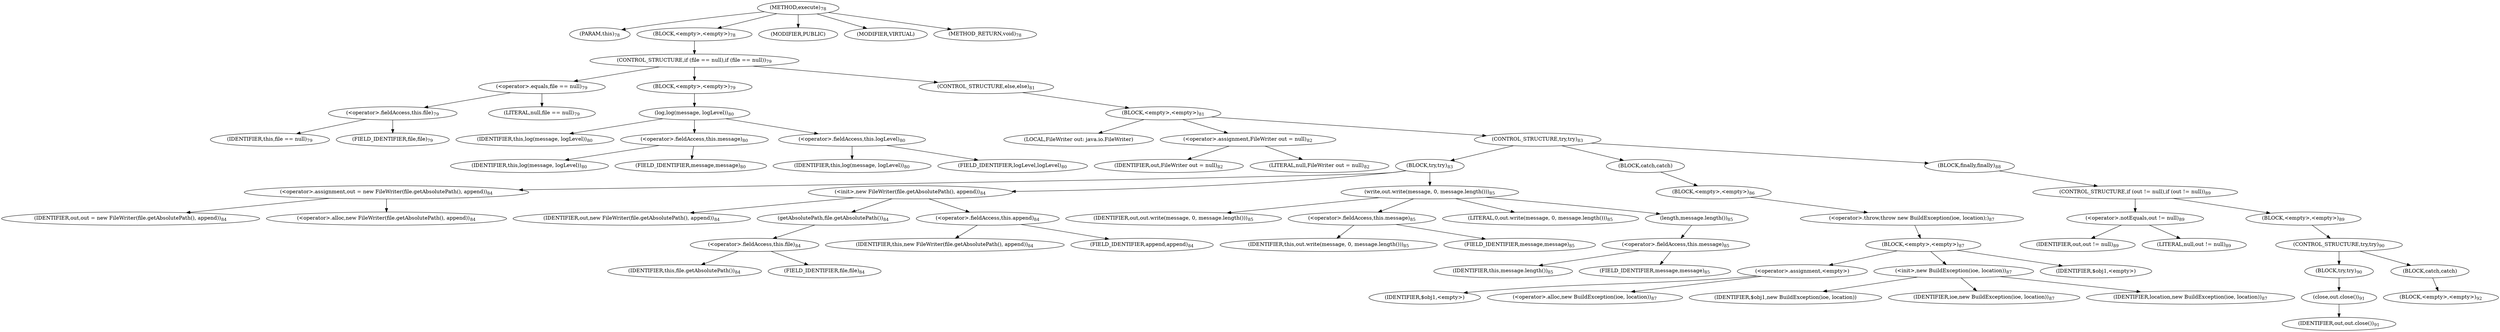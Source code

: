 digraph "execute" {  
"33" [label = <(METHOD,execute)<SUB>78</SUB>> ]
"4" [label = <(PARAM,this)<SUB>78</SUB>> ]
"34" [label = <(BLOCK,&lt;empty&gt;,&lt;empty&gt;)<SUB>78</SUB>> ]
"35" [label = <(CONTROL_STRUCTURE,if (file == null),if (file == null))<SUB>79</SUB>> ]
"36" [label = <(&lt;operator&gt;.equals,file == null)<SUB>79</SUB>> ]
"37" [label = <(&lt;operator&gt;.fieldAccess,this.file)<SUB>79</SUB>> ]
"38" [label = <(IDENTIFIER,this,file == null)<SUB>79</SUB>> ]
"39" [label = <(FIELD_IDENTIFIER,file,file)<SUB>79</SUB>> ]
"40" [label = <(LITERAL,null,file == null)<SUB>79</SUB>> ]
"41" [label = <(BLOCK,&lt;empty&gt;,&lt;empty&gt;)<SUB>79</SUB>> ]
"42" [label = <(log,log(message, logLevel))<SUB>80</SUB>> ]
"3" [label = <(IDENTIFIER,this,log(message, logLevel))<SUB>80</SUB>> ]
"43" [label = <(&lt;operator&gt;.fieldAccess,this.message)<SUB>80</SUB>> ]
"44" [label = <(IDENTIFIER,this,log(message, logLevel))<SUB>80</SUB>> ]
"45" [label = <(FIELD_IDENTIFIER,message,message)<SUB>80</SUB>> ]
"46" [label = <(&lt;operator&gt;.fieldAccess,this.logLevel)<SUB>80</SUB>> ]
"47" [label = <(IDENTIFIER,this,log(message, logLevel))<SUB>80</SUB>> ]
"48" [label = <(FIELD_IDENTIFIER,logLevel,logLevel)<SUB>80</SUB>> ]
"49" [label = <(CONTROL_STRUCTURE,else,else)<SUB>81</SUB>> ]
"50" [label = <(BLOCK,&lt;empty&gt;,&lt;empty&gt;)<SUB>81</SUB>> ]
"6" [label = <(LOCAL,FileWriter out: java.io.FileWriter)> ]
"51" [label = <(&lt;operator&gt;.assignment,FileWriter out = null)<SUB>82</SUB>> ]
"52" [label = <(IDENTIFIER,out,FileWriter out = null)<SUB>82</SUB>> ]
"53" [label = <(LITERAL,null,FileWriter out = null)<SUB>82</SUB>> ]
"54" [label = <(CONTROL_STRUCTURE,try,try)<SUB>83</SUB>> ]
"55" [label = <(BLOCK,try,try)<SUB>83</SUB>> ]
"56" [label = <(&lt;operator&gt;.assignment,out = new FileWriter(file.getAbsolutePath(), append))<SUB>84</SUB>> ]
"57" [label = <(IDENTIFIER,out,out = new FileWriter(file.getAbsolutePath(), append))<SUB>84</SUB>> ]
"58" [label = <(&lt;operator&gt;.alloc,new FileWriter(file.getAbsolutePath(), append))<SUB>84</SUB>> ]
"59" [label = <(&lt;init&gt;,new FileWriter(file.getAbsolutePath(), append))<SUB>84</SUB>> ]
"5" [label = <(IDENTIFIER,out,new FileWriter(file.getAbsolutePath(), append))<SUB>84</SUB>> ]
"60" [label = <(getAbsolutePath,file.getAbsolutePath())<SUB>84</SUB>> ]
"61" [label = <(&lt;operator&gt;.fieldAccess,this.file)<SUB>84</SUB>> ]
"62" [label = <(IDENTIFIER,this,file.getAbsolutePath())<SUB>84</SUB>> ]
"63" [label = <(FIELD_IDENTIFIER,file,file)<SUB>84</SUB>> ]
"64" [label = <(&lt;operator&gt;.fieldAccess,this.append)<SUB>84</SUB>> ]
"65" [label = <(IDENTIFIER,this,new FileWriter(file.getAbsolutePath(), append))<SUB>84</SUB>> ]
"66" [label = <(FIELD_IDENTIFIER,append,append)<SUB>84</SUB>> ]
"67" [label = <(write,out.write(message, 0, message.length()))<SUB>85</SUB>> ]
"68" [label = <(IDENTIFIER,out,out.write(message, 0, message.length()))<SUB>85</SUB>> ]
"69" [label = <(&lt;operator&gt;.fieldAccess,this.message)<SUB>85</SUB>> ]
"70" [label = <(IDENTIFIER,this,out.write(message, 0, message.length()))<SUB>85</SUB>> ]
"71" [label = <(FIELD_IDENTIFIER,message,message)<SUB>85</SUB>> ]
"72" [label = <(LITERAL,0,out.write(message, 0, message.length()))<SUB>85</SUB>> ]
"73" [label = <(length,message.length())<SUB>85</SUB>> ]
"74" [label = <(&lt;operator&gt;.fieldAccess,this.message)<SUB>85</SUB>> ]
"75" [label = <(IDENTIFIER,this,message.length())<SUB>85</SUB>> ]
"76" [label = <(FIELD_IDENTIFIER,message,message)<SUB>85</SUB>> ]
"77" [label = <(BLOCK,catch,catch)> ]
"78" [label = <(BLOCK,&lt;empty&gt;,&lt;empty&gt;)<SUB>86</SUB>> ]
"79" [label = <(&lt;operator&gt;.throw,throw new BuildException(ioe, location);)<SUB>87</SUB>> ]
"80" [label = <(BLOCK,&lt;empty&gt;,&lt;empty&gt;)<SUB>87</SUB>> ]
"81" [label = <(&lt;operator&gt;.assignment,&lt;empty&gt;)> ]
"82" [label = <(IDENTIFIER,$obj1,&lt;empty&gt;)> ]
"83" [label = <(&lt;operator&gt;.alloc,new BuildException(ioe, location))<SUB>87</SUB>> ]
"84" [label = <(&lt;init&gt;,new BuildException(ioe, location))<SUB>87</SUB>> ]
"85" [label = <(IDENTIFIER,$obj1,new BuildException(ioe, location))> ]
"86" [label = <(IDENTIFIER,ioe,new BuildException(ioe, location))<SUB>87</SUB>> ]
"87" [label = <(IDENTIFIER,location,new BuildException(ioe, location))<SUB>87</SUB>> ]
"88" [label = <(IDENTIFIER,$obj1,&lt;empty&gt;)> ]
"89" [label = <(BLOCK,finally,finally)<SUB>88</SUB>> ]
"90" [label = <(CONTROL_STRUCTURE,if (out != null),if (out != null))<SUB>89</SUB>> ]
"91" [label = <(&lt;operator&gt;.notEquals,out != null)<SUB>89</SUB>> ]
"92" [label = <(IDENTIFIER,out,out != null)<SUB>89</SUB>> ]
"93" [label = <(LITERAL,null,out != null)<SUB>89</SUB>> ]
"94" [label = <(BLOCK,&lt;empty&gt;,&lt;empty&gt;)<SUB>89</SUB>> ]
"95" [label = <(CONTROL_STRUCTURE,try,try)<SUB>90</SUB>> ]
"96" [label = <(BLOCK,try,try)<SUB>90</SUB>> ]
"97" [label = <(close,out.close())<SUB>91</SUB>> ]
"98" [label = <(IDENTIFIER,out,out.close())<SUB>91</SUB>> ]
"99" [label = <(BLOCK,catch,catch)> ]
"100" [label = <(BLOCK,&lt;empty&gt;,&lt;empty&gt;)<SUB>92</SUB>> ]
"101" [label = <(MODIFIER,PUBLIC)> ]
"102" [label = <(MODIFIER,VIRTUAL)> ]
"103" [label = <(METHOD_RETURN,void)<SUB>78</SUB>> ]
  "33" -> "4" 
  "33" -> "34" 
  "33" -> "101" 
  "33" -> "102" 
  "33" -> "103" 
  "34" -> "35" 
  "35" -> "36" 
  "35" -> "41" 
  "35" -> "49" 
  "36" -> "37" 
  "36" -> "40" 
  "37" -> "38" 
  "37" -> "39" 
  "41" -> "42" 
  "42" -> "3" 
  "42" -> "43" 
  "42" -> "46" 
  "43" -> "44" 
  "43" -> "45" 
  "46" -> "47" 
  "46" -> "48" 
  "49" -> "50" 
  "50" -> "6" 
  "50" -> "51" 
  "50" -> "54" 
  "51" -> "52" 
  "51" -> "53" 
  "54" -> "55" 
  "54" -> "77" 
  "54" -> "89" 
  "55" -> "56" 
  "55" -> "59" 
  "55" -> "67" 
  "56" -> "57" 
  "56" -> "58" 
  "59" -> "5" 
  "59" -> "60" 
  "59" -> "64" 
  "60" -> "61" 
  "61" -> "62" 
  "61" -> "63" 
  "64" -> "65" 
  "64" -> "66" 
  "67" -> "68" 
  "67" -> "69" 
  "67" -> "72" 
  "67" -> "73" 
  "69" -> "70" 
  "69" -> "71" 
  "73" -> "74" 
  "74" -> "75" 
  "74" -> "76" 
  "77" -> "78" 
  "78" -> "79" 
  "79" -> "80" 
  "80" -> "81" 
  "80" -> "84" 
  "80" -> "88" 
  "81" -> "82" 
  "81" -> "83" 
  "84" -> "85" 
  "84" -> "86" 
  "84" -> "87" 
  "89" -> "90" 
  "90" -> "91" 
  "90" -> "94" 
  "91" -> "92" 
  "91" -> "93" 
  "94" -> "95" 
  "95" -> "96" 
  "95" -> "99" 
  "96" -> "97" 
  "97" -> "98" 
  "99" -> "100" 
}
